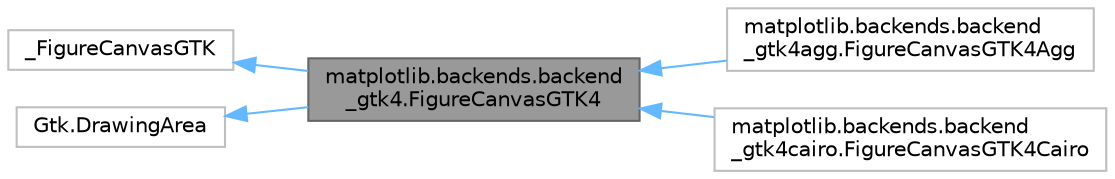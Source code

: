 digraph "matplotlib.backends.backend_gtk4.FigureCanvasGTK4"
{
 // LATEX_PDF_SIZE
  bgcolor="transparent";
  edge [fontname=Helvetica,fontsize=10,labelfontname=Helvetica,labelfontsize=10];
  node [fontname=Helvetica,fontsize=10,shape=box,height=0.2,width=0.4];
  rankdir="LR";
  Node1 [id="Node000001",label="matplotlib.backends.backend\l_gtk4.FigureCanvasGTK4",height=0.2,width=0.4,color="gray40", fillcolor="grey60", style="filled", fontcolor="black",tooltip=" "];
  Node2 -> Node1 [id="edge1_Node000001_Node000002",dir="back",color="steelblue1",style="solid",tooltip=" "];
  Node2 [id="Node000002",label="_FigureCanvasGTK",height=0.2,width=0.4,color="grey75", fillcolor="white", style="filled",URL="$d8/da2/class__FigureCanvasGTK.html",tooltip=" "];
  Node3 -> Node1 [id="edge2_Node000001_Node000003",dir="back",color="steelblue1",style="solid",tooltip=" "];
  Node3 [id="Node000003",label="Gtk.DrawingArea",height=0.2,width=0.4,color="grey75", fillcolor="white", style="filled",tooltip=" "];
  Node1 -> Node4 [id="edge3_Node000001_Node000004",dir="back",color="steelblue1",style="solid",tooltip=" "];
  Node4 [id="Node000004",label="matplotlib.backends.backend\l_gtk4agg.FigureCanvasGTK4Agg",height=0.2,width=0.4,color="grey75", fillcolor="white", style="filled",URL="$dc/da2/classmatplotlib_1_1backends_1_1backend__gtk4agg_1_1FigureCanvasGTK4Agg.html",tooltip=" "];
  Node1 -> Node5 [id="edge4_Node000001_Node000005",dir="back",color="steelblue1",style="solid",tooltip=" "];
  Node5 [id="Node000005",label="matplotlib.backends.backend\l_gtk4cairo.FigureCanvasGTK4Cairo",height=0.2,width=0.4,color="grey75", fillcolor="white", style="filled",URL="$da/df7/classmatplotlib_1_1backends_1_1backend__gtk4cairo_1_1FigureCanvasGTK4Cairo.html",tooltip=" "];
}
